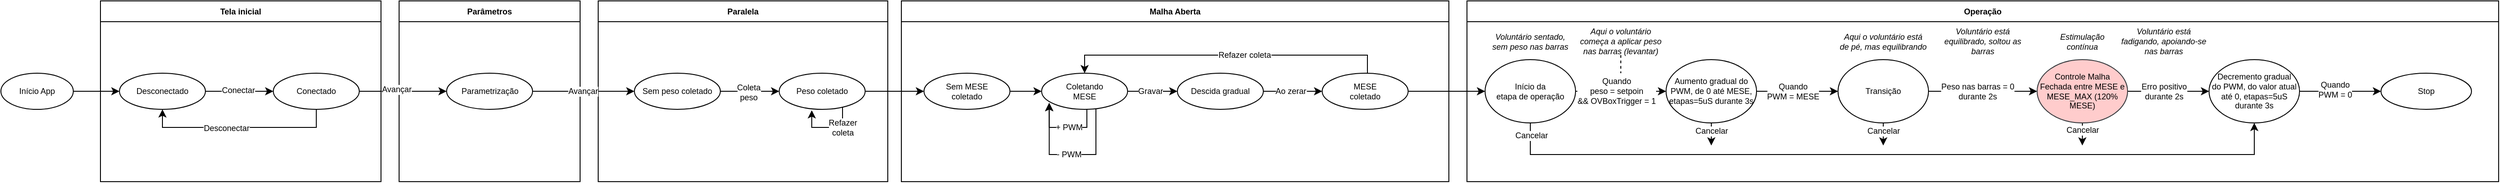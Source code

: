 <mxfile version="24.2.7" type="device">
  <diagram name="Page-1" id="7Bq0H3Z3bL5iUYbq2rVu">
    <mxGraphModel dx="1730" dy="491" grid="1" gridSize="10" guides="1" tooltips="1" connect="1" arrows="1" fold="1" page="1" pageScale="1" pageWidth="850" pageHeight="1100" math="0" shadow="0">
      <root>
        <mxCell id="0" />
        <mxCell id="1" parent="0" />
        <mxCell id="c-Rq7uScd-FVR4qBjpjj-53" style="edgeStyle=orthogonalEdgeStyle;rounded=0;orthogonalLoop=1;jettySize=auto;html=1;fontSize=9;" parent="1" source="c-Rq7uScd-FVR4qBjpjj-1" target="c-Rq7uScd-FVR4qBjpjj-5" edge="1">
          <mxGeometry relative="1" as="geometry" />
        </mxCell>
        <mxCell id="c-Rq7uScd-FVR4qBjpjj-1" value="Início App" style="ellipse;whiteSpace=wrap;html=1;fontSize=9;" parent="1" vertex="1">
          <mxGeometry x="-40" y="400" width="80" height="40" as="geometry" />
        </mxCell>
        <mxCell id="c-Rq7uScd-FVR4qBjpjj-4" value="Tela inicial" style="swimlane;whiteSpace=wrap;html=1;fontSize=9;" parent="1" vertex="1">
          <mxGeometry x="70" y="320" width="310" height="200" as="geometry" />
        </mxCell>
        <mxCell id="c-Rq7uScd-FVR4qBjpjj-58" style="edgeStyle=orthogonalEdgeStyle;rounded=0;orthogonalLoop=1;jettySize=auto;html=1;fontSize=9;" parent="c-Rq7uScd-FVR4qBjpjj-4" source="c-Rq7uScd-FVR4qBjpjj-5" target="c-Rq7uScd-FVR4qBjpjj-6" edge="1">
          <mxGeometry relative="1" as="geometry" />
        </mxCell>
        <mxCell id="c-Rq7uScd-FVR4qBjpjj-59" value="Conectar" style="edgeLabel;html=1;align=center;verticalAlign=middle;resizable=0;points=[];fontSize=9;" parent="c-Rq7uScd-FVR4qBjpjj-58" vertex="1" connectable="0">
          <mxGeometry x="-0.041" y="1" relative="1" as="geometry">
            <mxPoint as="offset" />
          </mxGeometry>
        </mxCell>
        <mxCell id="c-Rq7uScd-FVR4qBjpjj-5" value="Desconectado" style="ellipse;whiteSpace=wrap;html=1;fontSize=9;" parent="c-Rq7uScd-FVR4qBjpjj-4" vertex="1">
          <mxGeometry x="21" y="80" width="95" height="40" as="geometry" />
        </mxCell>
        <mxCell id="c-Rq7uScd-FVR4qBjpjj-60" style="edgeStyle=orthogonalEdgeStyle;rounded=0;orthogonalLoop=1;jettySize=auto;html=1;entryX=0.5;entryY=1;entryDx=0;entryDy=0;fontSize=9;" parent="c-Rq7uScd-FVR4qBjpjj-4" source="c-Rq7uScd-FVR4qBjpjj-6" target="c-Rq7uScd-FVR4qBjpjj-5" edge="1">
          <mxGeometry relative="1" as="geometry">
            <Array as="points">
              <mxPoint x="239" y="140" />
              <mxPoint x="69" y="140" />
            </Array>
          </mxGeometry>
        </mxCell>
        <mxCell id="c-Rq7uScd-FVR4qBjpjj-61" value="Desconectar" style="edgeLabel;html=1;align=center;verticalAlign=middle;resizable=0;points=[];fontSize=9;" parent="c-Rq7uScd-FVR4qBjpjj-60" vertex="1" connectable="0">
          <mxGeometry x="0.138" y="1" relative="1" as="geometry">
            <mxPoint as="offset" />
          </mxGeometry>
        </mxCell>
        <mxCell id="c-Rq7uScd-FVR4qBjpjj-6" value="Conectado" style="ellipse;whiteSpace=wrap;html=1;fontSize=9;" parent="c-Rq7uScd-FVR4qBjpjj-4" vertex="1">
          <mxGeometry x="191" y="80" width="95" height="40" as="geometry" />
        </mxCell>
        <mxCell id="c-Rq7uScd-FVR4qBjpjj-12" value="Parâmetros" style="swimlane;whiteSpace=wrap;html=1;fontSize=9;" parent="1" vertex="1">
          <mxGeometry x="400" y="320" width="200" height="200" as="geometry" />
        </mxCell>
        <mxCell id="c-Rq7uScd-FVR4qBjpjj-15" value="Parametrização" style="ellipse;whiteSpace=wrap;html=1;fontSize=9;" parent="c-Rq7uScd-FVR4qBjpjj-12" vertex="1">
          <mxGeometry x="52.5" y="80" width="95" height="40" as="geometry" />
        </mxCell>
        <mxCell id="c-Rq7uScd-FVR4qBjpjj-21" value="Paralela" style="swimlane;whiteSpace=wrap;html=1;fontSize=9;" parent="1" vertex="1">
          <mxGeometry x="620" y="320" width="320" height="200" as="geometry" />
        </mxCell>
        <mxCell id="c-Rq7uScd-FVR4qBjpjj-26" style="edgeStyle=orthogonalEdgeStyle;rounded=0;orthogonalLoop=1;jettySize=auto;html=1;fontSize=9;" parent="c-Rq7uScd-FVR4qBjpjj-21" source="c-Rq7uScd-FVR4qBjpjj-22" target="c-Rq7uScd-FVR4qBjpjj-23" edge="1">
          <mxGeometry relative="1" as="geometry" />
        </mxCell>
        <mxCell id="c-Rq7uScd-FVR4qBjpjj-27" value="Coleta&lt;br style=&quot;font-size: 9px;&quot;&gt;peso" style="edgeLabel;html=1;align=center;verticalAlign=middle;resizable=0;points=[];fontSize=9;" parent="c-Rq7uScd-FVR4qBjpjj-26" vertex="1" connectable="0">
          <mxGeometry x="-0.049" y="-1" relative="1" as="geometry">
            <mxPoint as="offset" />
          </mxGeometry>
        </mxCell>
        <mxCell id="c-Rq7uScd-FVR4qBjpjj-22" value="Sem peso coletado" style="ellipse;whiteSpace=wrap;html=1;fontSize=9;" parent="c-Rq7uScd-FVR4qBjpjj-21" vertex="1">
          <mxGeometry x="40" y="80" width="95" height="40" as="geometry" />
        </mxCell>
        <mxCell id="c-Rq7uScd-FVR4qBjpjj-29" style="edgeStyle=orthogonalEdgeStyle;rounded=0;orthogonalLoop=1;jettySize=auto;html=1;entryX=0.379;entryY=1.025;entryDx=0;entryDy=0;entryPerimeter=0;fontSize=9;" parent="c-Rq7uScd-FVR4qBjpjj-21" source="c-Rq7uScd-FVR4qBjpjj-23" target="c-Rq7uScd-FVR4qBjpjj-23" edge="1">
          <mxGeometry relative="1" as="geometry">
            <mxPoint x="230" y="130" as="targetPoint" />
            <Array as="points">
              <mxPoint x="270" y="140" />
              <mxPoint x="236" y="140" />
            </Array>
          </mxGeometry>
        </mxCell>
        <mxCell id="c-Rq7uScd-FVR4qBjpjj-30" value="Refazer&lt;br style=&quot;font-size: 9px;&quot;&gt;coleta" style="edgeLabel;html=1;align=center;verticalAlign=middle;resizable=0;points=[];fontSize=9;" parent="c-Rq7uScd-FVR4qBjpjj-29" vertex="1" connectable="0">
          <mxGeometry x="0.186" y="-1" relative="1" as="geometry">
            <mxPoint x="22" y="1" as="offset" />
          </mxGeometry>
        </mxCell>
        <mxCell id="c-Rq7uScd-FVR4qBjpjj-23" value="Peso coletado" style="ellipse;whiteSpace=wrap;html=1;fontSize=9;" parent="c-Rq7uScd-FVR4qBjpjj-21" vertex="1">
          <mxGeometry x="200" y="80" width="95" height="40" as="geometry" />
        </mxCell>
        <mxCell id="c-Rq7uScd-FVR4qBjpjj-24" style="edgeStyle=orthogonalEdgeStyle;rounded=0;orthogonalLoop=1;jettySize=auto;html=1;fontSize=9;" parent="1" source="c-Rq7uScd-FVR4qBjpjj-15" target="c-Rq7uScd-FVR4qBjpjj-22" edge="1">
          <mxGeometry relative="1" as="geometry" />
        </mxCell>
        <mxCell id="c-Rq7uScd-FVR4qBjpjj-25" value="Avançar" style="edgeLabel;html=1;align=center;verticalAlign=middle;resizable=0;points=[];fontSize=9;" parent="c-Rq7uScd-FVR4qBjpjj-24" vertex="1" connectable="0">
          <mxGeometry x="0.433" y="-2" relative="1" as="geometry">
            <mxPoint x="-25" y="-2" as="offset" />
          </mxGeometry>
        </mxCell>
        <mxCell id="c-Rq7uScd-FVR4qBjpjj-31" value="Malha Aberta" style="swimlane;whiteSpace=wrap;html=1;fontSize=9;" parent="1" vertex="1">
          <mxGeometry x="955" y="320" width="605" height="200" as="geometry" />
        </mxCell>
        <mxCell id="c-Rq7uScd-FVR4qBjpjj-32" style="edgeStyle=orthogonalEdgeStyle;rounded=0;orthogonalLoop=1;jettySize=auto;html=1;fontSize=9;" parent="c-Rq7uScd-FVR4qBjpjj-31" source="c-Rq7uScd-FVR4qBjpjj-34" target="c-Rq7uScd-FVR4qBjpjj-37" edge="1">
          <mxGeometry relative="1" as="geometry" />
        </mxCell>
        <mxCell id="c-Rq7uScd-FVR4qBjpjj-34" value="Sem MESE&lt;br style=&quot;font-size: 9px;&quot;&gt;coletado" style="ellipse;whiteSpace=wrap;html=1;fontSize=9;" parent="c-Rq7uScd-FVR4qBjpjj-31" vertex="1">
          <mxGeometry x="25" y="80" width="95" height="40" as="geometry" />
        </mxCell>
        <mxCell id="c-Rq7uScd-FVR4qBjpjj-44" style="edgeStyle=orthogonalEdgeStyle;rounded=0;orthogonalLoop=1;jettySize=auto;html=1;fontSize=9;" parent="c-Rq7uScd-FVR4qBjpjj-31" source="c-Rq7uScd-FVR4qBjpjj-37" target="c-Rq7uScd-FVR4qBjpjj-43" edge="1">
          <mxGeometry relative="1" as="geometry" />
        </mxCell>
        <mxCell id="c-Rq7uScd-FVR4qBjpjj-45" value="Gravar" style="edgeLabel;html=1;align=center;verticalAlign=middle;resizable=0;points=[];fontSize=9;" parent="c-Rq7uScd-FVR4qBjpjj-44" vertex="1" connectable="0">
          <mxGeometry x="0.188" y="1" relative="1" as="geometry">
            <mxPoint x="-8" y="1" as="offset" />
          </mxGeometry>
        </mxCell>
        <mxCell id="c-Rq7uScd-FVR4qBjpjj-37" value="Coletando&lt;br style=&quot;font-size: 9px;&quot;&gt;MESE" style="ellipse;whiteSpace=wrap;html=1;fontSize=9;" parent="c-Rq7uScd-FVR4qBjpjj-31" vertex="1">
          <mxGeometry x="155" y="80" width="95" height="40" as="geometry" />
        </mxCell>
        <mxCell id="c-Rq7uScd-FVR4qBjpjj-39" style="edgeStyle=orthogonalEdgeStyle;rounded=0;orthogonalLoop=1;jettySize=auto;html=1;entryX=0.088;entryY=0.815;entryDx=0;entryDy=0;entryPerimeter=0;fontSize=9;" parent="c-Rq7uScd-FVR4qBjpjj-31" source="c-Rq7uScd-FVR4qBjpjj-37" target="c-Rq7uScd-FVR4qBjpjj-37" edge="1">
          <mxGeometry relative="1" as="geometry">
            <Array as="points">
              <mxPoint x="205" y="140" />
              <mxPoint x="163" y="140" />
            </Array>
          </mxGeometry>
        </mxCell>
        <mxCell id="c-Rq7uScd-FVR4qBjpjj-40" value="+ PWM" style="edgeLabel;html=1;align=center;verticalAlign=middle;resizable=0;points=[];fontSize=9;" parent="c-Rq7uScd-FVR4qBjpjj-39" vertex="1" connectable="0">
          <mxGeometry x="0.054" relative="1" as="geometry">
            <mxPoint x="7" as="offset" />
          </mxGeometry>
        </mxCell>
        <mxCell id="c-Rq7uScd-FVR4qBjpjj-41" style="edgeStyle=orthogonalEdgeStyle;rounded=0;orthogonalLoop=1;jettySize=auto;html=1;entryX=0.088;entryY=0.829;entryDx=0;entryDy=0;entryPerimeter=0;fontSize=9;" parent="c-Rq7uScd-FVR4qBjpjj-31" source="c-Rq7uScd-FVR4qBjpjj-37" target="c-Rq7uScd-FVR4qBjpjj-37" edge="1">
          <mxGeometry relative="1" as="geometry">
            <Array as="points">
              <mxPoint x="215" y="170" />
              <mxPoint x="163" y="170" />
            </Array>
          </mxGeometry>
        </mxCell>
        <mxCell id="c-Rq7uScd-FVR4qBjpjj-42" value="- PWM" style="edgeLabel;html=1;align=center;verticalAlign=middle;resizable=0;points=[];fontSize=9;" parent="c-Rq7uScd-FVR4qBjpjj-41" vertex="1" connectable="0">
          <mxGeometry x="-0.182" relative="1" as="geometry">
            <mxPoint x="-16" as="offset" />
          </mxGeometry>
        </mxCell>
        <mxCell id="c-Rq7uScd-FVR4qBjpjj-51" style="edgeStyle=orthogonalEdgeStyle;rounded=0;orthogonalLoop=1;jettySize=auto;html=1;fontSize=9;" parent="c-Rq7uScd-FVR4qBjpjj-31" source="c-Rq7uScd-FVR4qBjpjj-43" target="c-Rq7uScd-FVR4qBjpjj-46" edge="1">
          <mxGeometry relative="1" as="geometry" />
        </mxCell>
        <mxCell id="c-Rq7uScd-FVR4qBjpjj-52" value="Ao zerar" style="edgeLabel;html=1;align=center;verticalAlign=middle;resizable=0;points=[];fontSize=9;" parent="c-Rq7uScd-FVR4qBjpjj-51" vertex="1" connectable="0">
          <mxGeometry x="-0.514" relative="1" as="geometry">
            <mxPoint x="14" as="offset" />
          </mxGeometry>
        </mxCell>
        <mxCell id="c-Rq7uScd-FVR4qBjpjj-43" value="Descida gradual" style="ellipse;whiteSpace=wrap;html=1;fontSize=9;" parent="c-Rq7uScd-FVR4qBjpjj-31" vertex="1">
          <mxGeometry x="305" y="80" width="95" height="40" as="geometry" />
        </mxCell>
        <mxCell id="c-Rq7uScd-FVR4qBjpjj-47" style="edgeStyle=orthogonalEdgeStyle;rounded=0;orthogonalLoop=1;jettySize=auto;html=1;entryX=0.5;entryY=0;entryDx=0;entryDy=0;fontSize=9;" parent="c-Rq7uScd-FVR4qBjpjj-31" source="c-Rq7uScd-FVR4qBjpjj-46" target="c-Rq7uScd-FVR4qBjpjj-37" edge="1">
          <mxGeometry relative="1" as="geometry">
            <Array as="points">
              <mxPoint x="515" y="60" />
              <mxPoint x="202" y="60" />
            </Array>
          </mxGeometry>
        </mxCell>
        <mxCell id="c-Rq7uScd-FVR4qBjpjj-48" value="Refazer coleta" style="edgeLabel;html=1;align=center;verticalAlign=middle;resizable=0;points=[];fontSize=9;" parent="c-Rq7uScd-FVR4qBjpjj-47" vertex="1" connectable="0">
          <mxGeometry x="-0.235" y="1" relative="1" as="geometry">
            <mxPoint x="-21" y="-1" as="offset" />
          </mxGeometry>
        </mxCell>
        <mxCell id="c-Rq7uScd-FVR4qBjpjj-46" value="MESE&lt;br style=&quot;font-size: 9px;&quot;&gt;coletado" style="ellipse;whiteSpace=wrap;html=1;fontSize=9;" parent="c-Rq7uScd-FVR4qBjpjj-31" vertex="1">
          <mxGeometry x="465" y="80" width="95" height="40" as="geometry" />
        </mxCell>
        <mxCell id="c-Rq7uScd-FVR4qBjpjj-38" style="edgeStyle=orthogonalEdgeStyle;rounded=0;orthogonalLoop=1;jettySize=auto;html=1;fontSize=9;" parent="1" source="c-Rq7uScd-FVR4qBjpjj-23" target="c-Rq7uScd-FVR4qBjpjj-34" edge="1">
          <mxGeometry relative="1" as="geometry" />
        </mxCell>
        <mxCell id="c-Rq7uScd-FVR4qBjpjj-55" style="edgeStyle=orthogonalEdgeStyle;rounded=0;orthogonalLoop=1;jettySize=auto;html=1;fontSize=9;" parent="1" source="c-Rq7uScd-FVR4qBjpjj-6" target="c-Rq7uScd-FVR4qBjpjj-15" edge="1">
          <mxGeometry relative="1" as="geometry" />
        </mxCell>
        <mxCell id="c-Rq7uScd-FVR4qBjpjj-57" value="Avançar" style="edgeLabel;html=1;align=center;verticalAlign=middle;resizable=0;points=[];fontSize=9;" parent="c-Rq7uScd-FVR4qBjpjj-55" vertex="1" connectable="0">
          <mxGeometry x="-0.164" y="2" relative="1" as="geometry">
            <mxPoint as="offset" />
          </mxGeometry>
        </mxCell>
        <mxCell id="c-Rq7uScd-FVR4qBjpjj-62" value="Operação" style="swimlane;whiteSpace=wrap;html=1;fontSize=9;" parent="1" vertex="1">
          <mxGeometry x="1580" y="320" width="1140" height="200" as="geometry" />
        </mxCell>
        <mxCell id="c-Rq7uScd-FVR4qBjpjj-69" style="edgeStyle=orthogonalEdgeStyle;rounded=0;orthogonalLoop=1;jettySize=auto;html=1;fontSize=9;" parent="c-Rq7uScd-FVR4qBjpjj-62" source="c-Rq7uScd-FVR4qBjpjj-63" target="c-Rq7uScd-FVR4qBjpjj-68" edge="1">
          <mxGeometry relative="1" as="geometry" />
        </mxCell>
        <mxCell id="c-Rq7uScd-FVR4qBjpjj-70" value="Quando&lt;br style=&quot;font-size: 9px;&quot;&gt;&lt;div&gt;peso = setpoin&lt;/div&gt;&lt;div&gt;&amp;amp;&amp;amp; OVBoxTrigger = 1&lt;br&gt;&lt;/div&gt;" style="edgeLabel;html=1;align=center;verticalAlign=middle;resizable=0;points=[];fontSize=9;" parent="c-Rq7uScd-FVR4qBjpjj-69" vertex="1" connectable="0">
          <mxGeometry x="0.04" relative="1" as="geometry">
            <mxPoint x="-7" as="offset" />
          </mxGeometry>
        </mxCell>
        <mxCell id="c-Rq7uScd-FVR4qBjpjj-82" style="edgeStyle=orthogonalEdgeStyle;rounded=0;orthogonalLoop=1;jettySize=auto;html=1;entryX=0.5;entryY=1;entryDx=0;entryDy=0;fontSize=9;" parent="c-Rq7uScd-FVR4qBjpjj-62" source="c-Rq7uScd-FVR4qBjpjj-63" target="c-Rq7uScd-FVR4qBjpjj-79" edge="1">
          <mxGeometry relative="1" as="geometry">
            <Array as="points">
              <mxPoint x="70" y="170" />
              <mxPoint x="870" y="170" />
            </Array>
          </mxGeometry>
        </mxCell>
        <mxCell id="c-Rq7uScd-FVR4qBjpjj-88" value="Cancelar" style="edgeLabel;html=1;align=center;verticalAlign=middle;resizable=0;points=[];fontSize=9;" parent="c-Rq7uScd-FVR4qBjpjj-82" vertex="1" connectable="0">
          <mxGeometry x="-0.969" y="1" relative="1" as="geometry">
            <mxPoint as="offset" />
          </mxGeometry>
        </mxCell>
        <mxCell id="c-Rq7uScd-FVR4qBjpjj-63" value="Início da&lt;br&gt;etapa de operação" style="ellipse;whiteSpace=wrap;html=1;align=center;fontSize=9;" parent="c-Rq7uScd-FVR4qBjpjj-62" vertex="1">
          <mxGeometry x="20" y="65" width="100" height="70" as="geometry" />
        </mxCell>
        <mxCell id="c-Rq7uScd-FVR4qBjpjj-72" style="edgeStyle=orthogonalEdgeStyle;rounded=0;orthogonalLoop=1;jettySize=auto;html=1;fontSize=9;" parent="c-Rq7uScd-FVR4qBjpjj-62" source="c-Rq7uScd-FVR4qBjpjj-68" target="c-Rq7uScd-FVR4qBjpjj-71" edge="1">
          <mxGeometry relative="1" as="geometry" />
        </mxCell>
        <mxCell id="c-Rq7uScd-FVR4qBjpjj-73" value="Quando&lt;br style=&quot;font-size: 9px;&quot;&gt;PWM = MESE" style="edgeLabel;html=1;align=center;verticalAlign=middle;resizable=0;points=[];fontSize=9;" parent="c-Rq7uScd-FVR4qBjpjj-72" vertex="1" connectable="0">
          <mxGeometry x="-0.307" relative="1" as="geometry">
            <mxPoint x="9" as="offset" />
          </mxGeometry>
        </mxCell>
        <mxCell id="c-Rq7uScd-FVR4qBjpjj-85" style="edgeStyle=orthogonalEdgeStyle;rounded=0;orthogonalLoop=1;jettySize=auto;html=1;fontSize=9;" parent="c-Rq7uScd-FVR4qBjpjj-62" source="c-Rq7uScd-FVR4qBjpjj-68" edge="1">
          <mxGeometry relative="1" as="geometry">
            <mxPoint x="270" y="160" as="targetPoint" />
          </mxGeometry>
        </mxCell>
        <mxCell id="c-Rq7uScd-FVR4qBjpjj-89" value="Cancelar" style="edgeLabel;html=1;align=center;verticalAlign=middle;resizable=0;points=[];fontSize=9;" parent="c-Rq7uScd-FVR4qBjpjj-85" vertex="1" connectable="0">
          <mxGeometry x="-0.192" y="2" relative="1" as="geometry">
            <mxPoint x="-2" y="-2" as="offset" />
          </mxGeometry>
        </mxCell>
        <mxCell id="c-Rq7uScd-FVR4qBjpjj-68" value="Aumento gradual do PWM, de 0 até MESE, etapas=5uS durante 3s" style="ellipse;whiteSpace=wrap;html=1;align=center;fontSize=9;" parent="c-Rq7uScd-FVR4qBjpjj-62" vertex="1">
          <mxGeometry x="220" y="65" width="100" height="70" as="geometry" />
        </mxCell>
        <mxCell id="c-Rq7uScd-FVR4qBjpjj-76" style="edgeStyle=orthogonalEdgeStyle;rounded=0;orthogonalLoop=1;jettySize=auto;html=1;entryX=0;entryY=0.5;entryDx=0;entryDy=0;exitX=1;exitY=0.5;exitDx=0;exitDy=0;fontSize=9;" parent="c-Rq7uScd-FVR4qBjpjj-62" source="c-Rq7uScd-FVR4qBjpjj-71" target="c-Rq7uScd-FVR4qBjpjj-75" edge="1">
          <mxGeometry relative="1" as="geometry">
            <mxPoint x="530" y="99.76" as="sourcePoint" />
            <mxPoint x="630" y="99.76" as="targetPoint" />
          </mxGeometry>
        </mxCell>
        <mxCell id="c-Rq7uScd-FVR4qBjpjj-77" value="Peso nas barras = 0&lt;br style=&quot;font-size: 9px;&quot;&gt;durante 2s" style="edgeLabel;html=1;align=center;verticalAlign=middle;resizable=0;points=[];fontSize=9;" parent="c-Rq7uScd-FVR4qBjpjj-76" vertex="1" connectable="0">
          <mxGeometry x="-0.279" y="1" relative="1" as="geometry">
            <mxPoint x="10" y="1" as="offset" />
          </mxGeometry>
        </mxCell>
        <mxCell id="c-Rq7uScd-FVR4qBjpjj-86" style="edgeStyle=orthogonalEdgeStyle;rounded=0;orthogonalLoop=1;jettySize=auto;html=1;fontSize=9;" parent="c-Rq7uScd-FVR4qBjpjj-62" source="c-Rq7uScd-FVR4qBjpjj-71" edge="1">
          <mxGeometry relative="1" as="geometry">
            <mxPoint x="460" y="160" as="targetPoint" />
          </mxGeometry>
        </mxCell>
        <mxCell id="c-Rq7uScd-FVR4qBjpjj-90" value="Cancelar" style="edgeLabel;html=1;align=center;verticalAlign=middle;resizable=0;points=[];fontSize=9;" parent="c-Rq7uScd-FVR4qBjpjj-86" vertex="1" connectable="0">
          <mxGeometry x="-0.498" relative="1" as="geometry">
            <mxPoint y="2" as="offset" />
          </mxGeometry>
        </mxCell>
        <mxCell id="c-Rq7uScd-FVR4qBjpjj-80" style="edgeStyle=orthogonalEdgeStyle;rounded=0;orthogonalLoop=1;jettySize=auto;html=1;fontSize=9;" parent="c-Rq7uScd-FVR4qBjpjj-62" source="c-Rq7uScd-FVR4qBjpjj-75" target="c-Rq7uScd-FVR4qBjpjj-79" edge="1">
          <mxGeometry relative="1" as="geometry" />
        </mxCell>
        <mxCell id="c-Rq7uScd-FVR4qBjpjj-81" value="Erro positivo&lt;br style=&quot;font-size: 9px;&quot;&gt;durante 2s" style="edgeLabel;html=1;align=center;verticalAlign=middle;resizable=0;points=[];fontSize=9;" parent="c-Rq7uScd-FVR4qBjpjj-80" vertex="1" connectable="0">
          <mxGeometry x="-0.271" relative="1" as="geometry">
            <mxPoint x="7" as="offset" />
          </mxGeometry>
        </mxCell>
        <mxCell id="c-Rq7uScd-FVR4qBjpjj-87" style="edgeStyle=orthogonalEdgeStyle;rounded=0;orthogonalLoop=1;jettySize=auto;html=1;fontSize=9;" parent="c-Rq7uScd-FVR4qBjpjj-62" source="c-Rq7uScd-FVR4qBjpjj-75" edge="1">
          <mxGeometry relative="1" as="geometry">
            <mxPoint x="680" y="160" as="targetPoint" />
          </mxGeometry>
        </mxCell>
        <mxCell id="c-Rq7uScd-FVR4qBjpjj-91" value="Cancelar" style="edgeLabel;html=1;align=center;verticalAlign=middle;resizable=0;points=[];fontSize=9;" parent="c-Rq7uScd-FVR4qBjpjj-87" vertex="1" connectable="0">
          <mxGeometry x="-0.44" relative="1" as="geometry">
            <mxPoint y="1" as="offset" />
          </mxGeometry>
        </mxCell>
        <mxCell id="c-Rq7uScd-FVR4qBjpjj-71" value="Transição" style="ellipse;whiteSpace=wrap;html=1;align=center;fontSize=9;" parent="c-Rq7uScd-FVR4qBjpjj-62" vertex="1">
          <mxGeometry x="410" y="65" width="100" height="70" as="geometry" />
        </mxCell>
        <mxCell id="c-Rq7uScd-FVR4qBjpjj-75" value="Controle Malha Fechada entre MESE e MESE_MAX (120% MESE)" style="ellipse;whiteSpace=wrap;html=1;align=center;fontSize=9;fillColor=#ffcccc;strokeColor=#36393d;" parent="c-Rq7uScd-FVR4qBjpjj-62" vertex="1">
          <mxGeometry x="630" y="65" width="100" height="70" as="geometry" />
        </mxCell>
        <mxCell id="c-Rq7uScd-FVR4qBjpjj-93" style="edgeStyle=orthogonalEdgeStyle;rounded=0;orthogonalLoop=1;jettySize=auto;html=1;fontSize=9;" parent="c-Rq7uScd-FVR4qBjpjj-62" source="c-Rq7uScd-FVR4qBjpjj-79" target="c-Rq7uScd-FVR4qBjpjj-92" edge="1">
          <mxGeometry relative="1" as="geometry" />
        </mxCell>
        <mxCell id="c-Rq7uScd-FVR4qBjpjj-94" value="Quando&lt;br style=&quot;font-size: 9px;&quot;&gt;PWM = 0" style="edgeLabel;html=1;align=center;verticalAlign=middle;resizable=0;points=[];fontSize=9;" parent="c-Rq7uScd-FVR4qBjpjj-93" vertex="1" connectable="0">
          <mxGeometry x="-0.129" y="2" relative="1" as="geometry">
            <mxPoint as="offset" />
          </mxGeometry>
        </mxCell>
        <mxCell id="c-Rq7uScd-FVR4qBjpjj-79" value="Decremento gradual&lt;br&gt;do PWM, do valor atual até 0, etapas=5uS&lt;br&gt;durante 3s" style="ellipse;whiteSpace=wrap;html=1;align=center;fontSize=9;" parent="c-Rq7uScd-FVR4qBjpjj-62" vertex="1">
          <mxGeometry x="820" y="65" width="100" height="70" as="geometry" />
        </mxCell>
        <mxCell id="c-Rq7uScd-FVR4qBjpjj-92" value="Stop" style="ellipse;whiteSpace=wrap;html=1;align=center;fontSize=9;" parent="c-Rq7uScd-FVR4qBjpjj-62" vertex="1">
          <mxGeometry x="1010" y="80" width="100" height="40" as="geometry" />
        </mxCell>
        <mxCell id="c-Rq7uScd-FVR4qBjpjj-97" style="edgeStyle=orthogonalEdgeStyle;rounded=0;orthogonalLoop=1;jettySize=auto;html=1;strokeColor=default;endArrow=none;endFill=0;dashed=1;" parent="c-Rq7uScd-FVR4qBjpjj-62" source="c-Rq7uScd-FVR4qBjpjj-96" edge="1">
          <mxGeometry relative="1" as="geometry">
            <mxPoint x="170" y="80" as="targetPoint" />
          </mxGeometry>
        </mxCell>
        <mxCell id="c-Rq7uScd-FVR4qBjpjj-96" value="Aqui o voluntário começa a aplicar peso nas barras (levantar)" style="text;html=1;align=center;verticalAlign=middle;whiteSpace=wrap;rounded=0;fontStyle=2;fontSize=9;" parent="c-Rq7uScd-FVR4qBjpjj-62" vertex="1">
          <mxGeometry x="120" y="30" width="100" height="30" as="geometry" />
        </mxCell>
        <mxCell id="c-Rq7uScd-FVR4qBjpjj-100" value="Aqui o voluntário está de pé, mas equilibrando" style="text;html=1;align=center;verticalAlign=middle;whiteSpace=wrap;rounded=0;fontStyle=2;fontSize=9;" parent="c-Rq7uScd-FVR4qBjpjj-62" vertex="1">
          <mxGeometry x="410" y="29.98" width="100" height="30" as="geometry" />
        </mxCell>
        <mxCell id="c-Rq7uScd-FVR4qBjpjj-101" value="Voluntário está&lt;br&gt;equilibrado, soltou as barras" style="text;html=1;align=center;verticalAlign=middle;whiteSpace=wrap;rounded=0;fontStyle=2;fontSize=9;" parent="c-Rq7uScd-FVR4qBjpjj-62" vertex="1">
          <mxGeometry x="520" y="30.0" width="100" height="30" as="geometry" />
        </mxCell>
        <mxCell id="c-Rq7uScd-FVR4qBjpjj-102" value="Voluntário está fadigando, apoiando-se nas barras" style="text;html=1;align=center;verticalAlign=middle;whiteSpace=wrap;rounded=0;fontStyle=2;fontSize=9;" parent="c-Rq7uScd-FVR4qBjpjj-62" vertex="1">
          <mxGeometry x="720" y="29.98" width="100" height="30" as="geometry" />
        </mxCell>
        <mxCell id="c-Rq7uScd-FVR4qBjpjj-103" value="Estimulação&lt;br&gt;contínua" style="text;html=1;align=center;verticalAlign=middle;whiteSpace=wrap;rounded=0;fontStyle=2;fontSize=9;" parent="c-Rq7uScd-FVR4qBjpjj-62" vertex="1">
          <mxGeometry x="630" y="29.98" width="100" height="30" as="geometry" />
        </mxCell>
        <mxCell id="c-Rq7uScd-FVR4qBjpjj-104" value="&lt;div style=&quot;font-size: 9px;&quot;&gt;&lt;font style=&quot;font-size: 9px;&quot;&gt;Voluntário sentado,&lt;/font&gt;&lt;/div&gt;&lt;div style=&quot;font-size: 9px;&quot;&gt;&lt;font style=&quot;font-size: 9px;&quot;&gt;sem peso nas barras&lt;br style=&quot;font-size: 9px;&quot;&gt;&lt;/font&gt;&lt;/div&gt;" style="text;html=1;align=center;verticalAlign=middle;whiteSpace=wrap;rounded=0;fontStyle=2;fontSize=9;" parent="c-Rq7uScd-FVR4qBjpjj-62" vertex="1">
          <mxGeometry x="20" y="30" width="100" height="30" as="geometry" />
        </mxCell>
        <mxCell id="c-Rq7uScd-FVR4qBjpjj-67" style="edgeStyle=orthogonalEdgeStyle;rounded=0;orthogonalLoop=1;jettySize=auto;html=1;fontSize=9;" parent="1" source="c-Rq7uScd-FVR4qBjpjj-46" target="c-Rq7uScd-FVR4qBjpjj-63" edge="1">
          <mxGeometry relative="1" as="geometry" />
        </mxCell>
      </root>
    </mxGraphModel>
  </diagram>
</mxfile>
